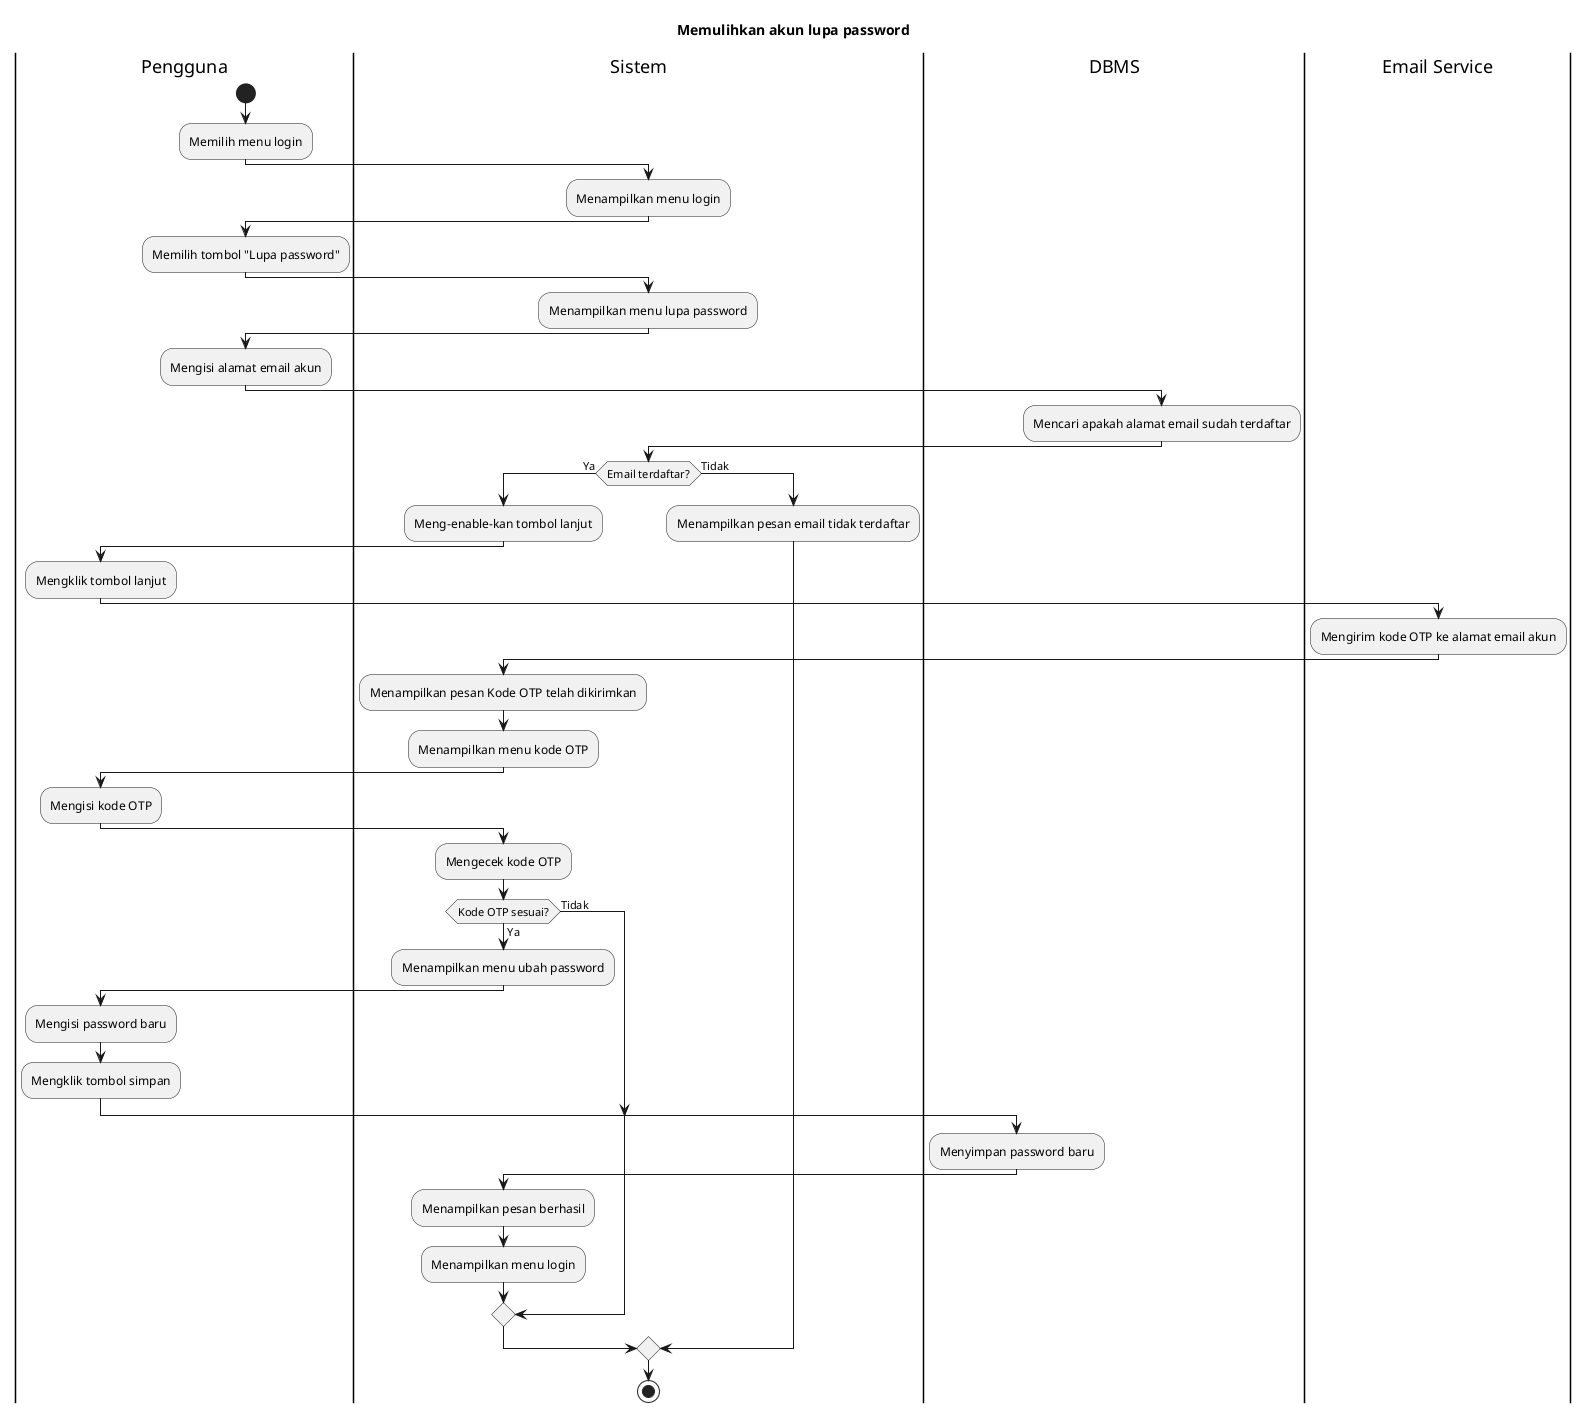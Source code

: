 @startuml UC-AUTH-004 - Memulihkan akun lupa password
!pragma useVerticalIf on

title Memulihkan akun lupa password

|Pengguna|
start

:Memilih menu login;

|Sistem|
:Menampilkan menu login;

|Pengguna|
:Memilih tombol "Lupa password";

|Sistem|
:Menampilkan menu lupa password;

|Pengguna|
:Mengisi alamat email akun;

|DBMS|
:Mencari apakah alamat email sudah terdaftar;

|Sistem|
if (Email terdaftar?) then (Ya)
  :Meng-enable-kan tombol lanjut;

  |Pengguna|
  :Mengklik tombol lanjut;

  |Email Service|
  :Mengirim kode OTP ke alamat email akun;

  |Sistem|
  :Menampilkan pesan Kode OTP telah dikirimkan;
  :Menampilkan menu kode OTP;

  |Pengguna|
  :Mengisi kode OTP;
  
  |Sistem|
  :Mengecek kode OTP;

  if (Kode OTP sesuai?) then (Tidak)
  else (Ya)
    :Menampilkan menu ubah password;

    |Pengguna|
    :Mengisi password baru;
    :Mengklik tombol simpan;

    |DBMS|
    :Menyimpan password baru;

    |Sistem|
    :Menampilkan pesan berhasil;
    :Menampilkan menu login;
  endif
else (Tidak)
  :Menampilkan pesan email tidak terdaftar;
endif

stop
@enduml